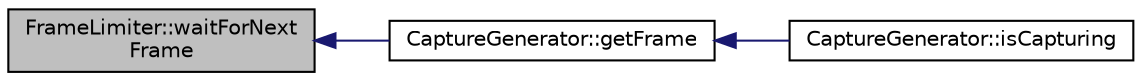 digraph "FrameLimiter::waitForNextFrame"
{
 // INTERACTIVE_SVG=YES
  edge [fontname="Helvetica",fontsize="10",labelfontname="Helvetica",labelfontsize="10"];
  node [fontname="Helvetica",fontsize="10",shape=record];
  rankdir="LR";
  Node1 [label="FrameLimiter::waitForNext\lFrame",height=0.2,width=0.4,color="black", fillcolor="grey75", style="filled", fontcolor="black"];
  Node1 -> Node2 [dir="back",color="midnightblue",fontsize="10",style="solid",fontname="Helvetica"];
  Node2 [label="CaptureGenerator::getFrame",height=0.2,width=0.4,color="black", fillcolor="white", style="filled",URL="$d8/d4a/class_capture_generator.html#a8246eacb575108d3049d53f6b5b89582"];
  Node2 -> Node3 [dir="back",color="midnightblue",fontsize="10",style="solid",fontname="Helvetica"];
  Node3 [label="CaptureGenerator::isCapturing",height=0.2,width=0.4,color="black", fillcolor="white", style="filled",URL="$d8/d4a/class_capture_generator.html#add12e8bde9e8156b1de4a71647228937"];
}
